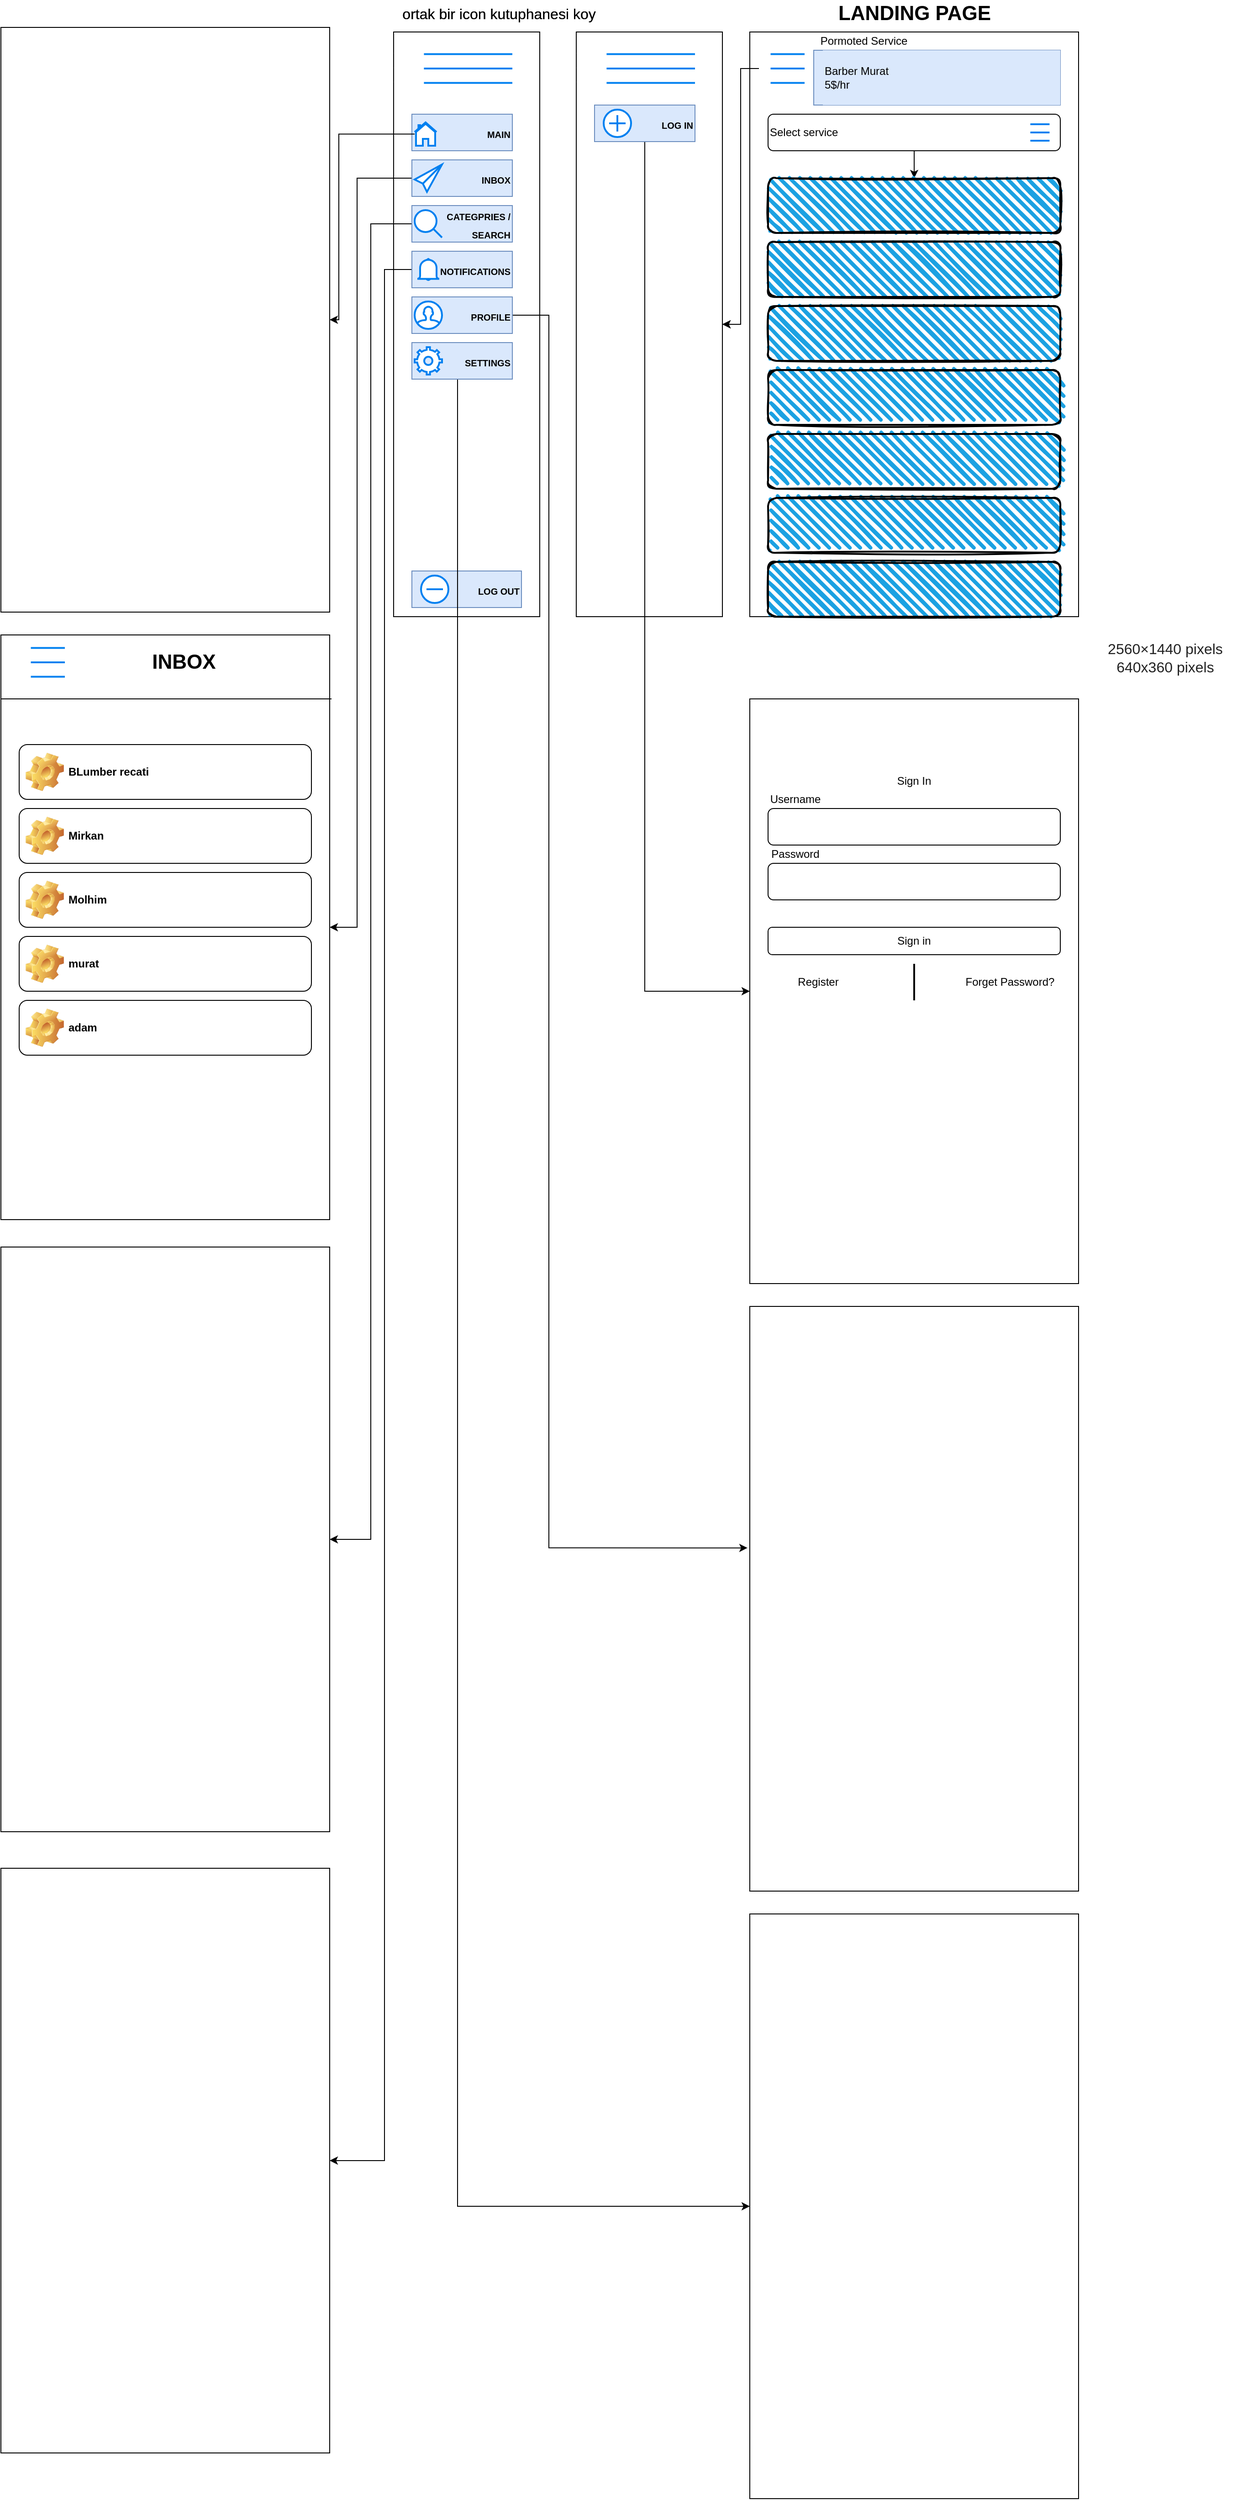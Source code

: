 <mxfile version="13.4.2" type="device"><diagram id="C5RBs43oDa-KdzZeNtuy" name="Page-1"><mxGraphModel dx="2249" dy="1882" grid="1" gridSize="10" guides="1" tooltips="1" connect="1" arrows="1" fold="1" page="1" pageScale="1" pageWidth="827" pageHeight="1169" math="0" shadow="0"><root><mxCell id="WIyWlLk6GJQsqaUBKTNV-0"/><mxCell id="WIyWlLk6GJQsqaUBKTNV-1" parent="WIyWlLk6GJQsqaUBKTNV-0"/><mxCell id="J5PNZ9ykUeSSUv3qTHiw-0" value="&lt;span style=&quot;text-align: left ; background-color: rgb(255 , 255 , 255)&quot;&gt;&lt;font color=&quot;#222222&quot; face=&quot;arial, sans-serif&quot;&gt;&lt;span style=&quot;font-size: 16px&quot;&gt;2560×1440 pixels&lt;/span&gt;&lt;/font&gt;&lt;br&gt;&lt;font color=&quot;#222222&quot; face=&quot;arial, sans-serif&quot;&gt;&lt;span style=&quot;font-size: 16px&quot;&gt;640x360 pixels&lt;/span&gt;&lt;/font&gt;&lt;br&gt;&lt;/span&gt;" style="text;html=1;strokeColor=none;fillColor=none;align=center;verticalAlign=middle;whiteSpace=wrap;rounded=0;" parent="WIyWlLk6GJQsqaUBKTNV-1" vertex="1"><mxGeometry x="390" y="-470" width="190" height="50" as="geometry"/></mxCell><mxCell id="J5PNZ9ykUeSSUv3qTHiw-4" value="" style="rounded=0;whiteSpace=wrap;html=1;" parent="WIyWlLk6GJQsqaUBKTNV-1" vertex="1"><mxGeometry x="30" y="-400" width="360" height="640" as="geometry"/></mxCell><mxCell id="J5PNZ9ykUeSSUv3qTHiw-5" value="Sign In" style="text;html=1;strokeColor=none;fillColor=none;align=center;verticalAlign=middle;whiteSpace=wrap;rounded=0;" parent="WIyWlLk6GJQsqaUBKTNV-1" vertex="1"><mxGeometry x="30" y="-320" width="360" height="20" as="geometry"/></mxCell><mxCell id="J5PNZ9ykUeSSUv3qTHiw-6" value="" style="rounded=1;whiteSpace=wrap;html=1;" parent="WIyWlLk6GJQsqaUBKTNV-1" vertex="1"><mxGeometry x="50" y="-280" width="320" height="40" as="geometry"/></mxCell><mxCell id="J5PNZ9ykUeSSUv3qTHiw-7" value="" style="rounded=1;whiteSpace=wrap;html=1;" parent="WIyWlLk6GJQsqaUBKTNV-1" vertex="1"><mxGeometry x="50" y="-220" width="320" height="40" as="geometry"/></mxCell><mxCell id="J5PNZ9ykUeSSUv3qTHiw-8" value="Username" style="text;html=1;strokeColor=none;fillColor=none;align=center;verticalAlign=middle;whiteSpace=wrap;rounded=0;" parent="WIyWlLk6GJQsqaUBKTNV-1" vertex="1"><mxGeometry x="-100" y="-300" width="360" height="20" as="geometry"/></mxCell><mxCell id="J5PNZ9ykUeSSUv3qTHiw-9" value="Password" style="text;html=1;strokeColor=none;fillColor=none;align=center;verticalAlign=middle;whiteSpace=wrap;rounded=0;" parent="WIyWlLk6GJQsqaUBKTNV-1" vertex="1"><mxGeometry x="-100" y="-240" width="360" height="20" as="geometry"/></mxCell><mxCell id="J5PNZ9ykUeSSUv3qTHiw-10" value="" style="line;strokeWidth=2;direction=south;html=1;" parent="WIyWlLk6GJQsqaUBKTNV-1" vertex="1"><mxGeometry x="205" y="-110" width="10" height="40" as="geometry"/></mxCell><mxCell id="J5PNZ9ykUeSSUv3qTHiw-11" value="Sign in" style="rounded=1;whiteSpace=wrap;html=1;" parent="WIyWlLk6GJQsqaUBKTNV-1" vertex="1"><mxGeometry x="50" y="-150" width="320" height="30" as="geometry"/></mxCell><mxCell id="J5PNZ9ykUeSSUv3qTHiw-12" value="Register" style="text;html=1;strokeColor=none;fillColor=none;align=center;verticalAlign=middle;whiteSpace=wrap;rounded=0;" parent="WIyWlLk6GJQsqaUBKTNV-1" vertex="1"><mxGeometry x="60" y="-105" width="90" height="30" as="geometry"/></mxCell><mxCell id="J5PNZ9ykUeSSUv3qTHiw-13" value="Forget Password?" style="text;html=1;strokeColor=none;fillColor=none;align=center;verticalAlign=middle;whiteSpace=wrap;rounded=0;" parent="WIyWlLk6GJQsqaUBKTNV-1" vertex="1"><mxGeometry x="260" y="-100" width="110" height="20" as="geometry"/></mxCell><mxCell id="J5PNZ9ykUeSSUv3qTHiw-15" value="" style="rounded=0;whiteSpace=wrap;html=1;" parent="WIyWlLk6GJQsqaUBKTNV-1" vertex="1"><mxGeometry x="30" y="-1130" width="360" height="640" as="geometry"/></mxCell><mxCell id="J5PNZ9ykUeSSUv3qTHiw-17" value="" style="rounded=0;whiteSpace=wrap;html=1;strokeColor=#6c8ebf;fillColor=#dae8fc;" parent="WIyWlLk6GJQsqaUBKTNV-1" vertex="1"><mxGeometry x="100" y="-1110" width="270" height="60" as="geometry"/></mxCell><mxCell id="J5PNZ9ykUeSSUv3qTHiw-18" value="Pormoted Service" style="text;html=1;strokeColor=none;fillColor=none;align=center;verticalAlign=middle;whiteSpace=wrap;rounded=0;" parent="WIyWlLk6GJQsqaUBKTNV-1" vertex="1"><mxGeometry x="100" y="-1130" width="110" height="20" as="geometry"/></mxCell><mxCell id="J5PNZ9ykUeSSUv3qTHiw-19" value="Barber Murat&lt;br&gt;5$/hr" style="text;html=1;fillColor=#dae8fc;align=left;verticalAlign=middle;whiteSpace=wrap;rounded=0;" parent="WIyWlLk6GJQsqaUBKTNV-1" vertex="1"><mxGeometry x="110" y="-1110" width="260" height="60" as="geometry"/></mxCell><mxCell id="J5PNZ9ykUeSSUv3qTHiw-28" style="edgeStyle=orthogonalEdgeStyle;rounded=0;orthogonalLoop=1;jettySize=auto;html=1;" parent="WIyWlLk6GJQsqaUBKTNV-1" source="J5PNZ9ykUeSSUv3qTHiw-20" target="J5PNZ9ykUeSSUv3qTHiw-25" edge="1"><mxGeometry relative="1" as="geometry"/></mxCell><mxCell id="J5PNZ9ykUeSSUv3qTHiw-20" value="Select service" style="rounded=1;whiteSpace=wrap;html=1;align=left;" parent="WIyWlLk6GJQsqaUBKTNV-1" vertex="1"><mxGeometry x="50" y="-1040" width="320" height="40" as="geometry"/></mxCell><mxCell id="J5PNZ9ykUeSSUv3qTHiw-23" value="" style="html=1;verticalLabelPosition=bottom;align=center;labelBackgroundColor=#ffffff;verticalAlign=top;strokeWidth=2;strokeColor=#0080F0;shadow=0;dashed=0;shape=mxgraph.ios7.icons.most_viewed;pointerEvents=1" parent="WIyWlLk6GJQsqaUBKTNV-1" vertex="1"><mxGeometry x="330" y="-1031.4" width="28.2" height="22.8" as="geometry"/></mxCell><mxCell id="J5PNZ9ykUeSSUv3qTHiw-25" value="" style="rounded=1;whiteSpace=wrap;html=1;strokeWidth=2;fillWeight=4;hachureGap=8;hachureAngle=45;fillColor=#1ba1e2;sketch=1;" parent="WIyWlLk6GJQsqaUBKTNV-1" vertex="1"><mxGeometry x="50" y="-970" width="320" height="60" as="geometry"/></mxCell><mxCell id="J5PNZ9ykUeSSUv3qTHiw-29" value="" style="rounded=1;whiteSpace=wrap;html=1;strokeWidth=2;fillWeight=4;hachureGap=8;hachureAngle=45;fillColor=#1ba1e2;sketch=1;" parent="WIyWlLk6GJQsqaUBKTNV-1" vertex="1"><mxGeometry x="50" y="-900" width="320" height="60" as="geometry"/></mxCell><mxCell id="J5PNZ9ykUeSSUv3qTHiw-30" value="" style="rounded=1;whiteSpace=wrap;html=1;strokeWidth=2;fillWeight=4;hachureGap=8;hachureAngle=45;fillColor=#1ba1e2;sketch=1;" parent="WIyWlLk6GJQsqaUBKTNV-1" vertex="1"><mxGeometry x="50" y="-830" width="320" height="60" as="geometry"/></mxCell><mxCell id="J5PNZ9ykUeSSUv3qTHiw-31" value="" style="rounded=1;whiteSpace=wrap;html=1;strokeWidth=2;fillWeight=4;hachureGap=8;hachureAngle=45;fillColor=#1ba1e2;sketch=1;" parent="WIyWlLk6GJQsqaUBKTNV-1" vertex="1"><mxGeometry x="50" y="-760" width="320" height="60" as="geometry"/></mxCell><mxCell id="J5PNZ9ykUeSSUv3qTHiw-32" value="" style="rounded=1;whiteSpace=wrap;html=1;strokeWidth=2;fillWeight=4;hachureGap=8;hachureAngle=45;fillColor=#1ba1e2;sketch=1;" parent="WIyWlLk6GJQsqaUBKTNV-1" vertex="1"><mxGeometry x="50" y="-690" width="320" height="60" as="geometry"/></mxCell><mxCell id="J5PNZ9ykUeSSUv3qTHiw-33" value="" style="rounded=1;whiteSpace=wrap;html=1;strokeWidth=2;fillWeight=4;hachureGap=8;hachureAngle=45;fillColor=#1ba1e2;sketch=1;" parent="WIyWlLk6GJQsqaUBKTNV-1" vertex="1"><mxGeometry x="50" y="-620" width="320" height="60" as="geometry"/></mxCell><mxCell id="J5PNZ9ykUeSSUv3qTHiw-34" value="" style="rounded=1;whiteSpace=wrap;html=1;strokeWidth=2;fillWeight=4;hachureGap=8;hachureAngle=45;fillColor=#1ba1e2;sketch=1;" parent="WIyWlLk6GJQsqaUBKTNV-1" vertex="1"><mxGeometry x="50" y="-550" width="320" height="60" as="geometry"/></mxCell><mxCell id="J5PNZ9ykUeSSUv3qTHiw-54" style="edgeStyle=orthogonalEdgeStyle;rounded=0;orthogonalLoop=1;jettySize=auto;html=1;fontSize=16;" parent="WIyWlLk6GJQsqaUBKTNV-1" source="J5PNZ9ykUeSSUv3qTHiw-37" target="J5PNZ9ykUeSSUv3qTHiw-40" edge="1"><mxGeometry relative="1" as="geometry"/></mxCell><mxCell id="J5PNZ9ykUeSSUv3qTHiw-37" value="" style="html=1;verticalLabelPosition=bottom;align=center;labelBackgroundColor=#ffffff;verticalAlign=top;strokeWidth=2;strokeColor=#0080F0;shadow=0;dashed=0;shape=mxgraph.ios7.icons.most_viewed;pointerEvents=1" parent="WIyWlLk6GJQsqaUBKTNV-1" vertex="1"><mxGeometry x="40" y="-1110" width="50" height="40" as="geometry"/></mxCell><mxCell id="J5PNZ9ykUeSSUv3qTHiw-40" value="" style="rounded=0;whiteSpace=wrap;html=1;" parent="WIyWlLk6GJQsqaUBKTNV-1" vertex="1"><mxGeometry x="-160" y="-1130" width="160" height="640" as="geometry"/></mxCell><mxCell id="J5PNZ9ykUeSSUv3qTHiw-41" value="" style="html=1;verticalLabelPosition=bottom;align=center;labelBackgroundColor=#ffffff;verticalAlign=top;strokeWidth=2;strokeColor=#0080F0;shadow=0;dashed=0;shape=mxgraph.ios7.icons.most_viewed;pointerEvents=1" parent="WIyWlLk6GJQsqaUBKTNV-1" vertex="1"><mxGeometry x="-160" y="-1110" width="130" height="40" as="geometry"/></mxCell><mxCell id="J5PNZ9ykUeSSUv3qTHiw-43" value="" style="rounded=0;whiteSpace=wrap;html=1;" parent="WIyWlLk6GJQsqaUBKTNV-1" vertex="1"><mxGeometry x="-360" y="-1130" width="160" height="640" as="geometry"/></mxCell><mxCell id="J5PNZ9ykUeSSUv3qTHiw-44" value="" style="rounded=0;whiteSpace=wrap;html=1;fontSize=16;" parent="WIyWlLk6GJQsqaUBKTNV-1" vertex="1"><mxGeometry x="-130" y="-1050" width="100" height="40" as="geometry"/></mxCell><mxCell id="J5PNZ9ykUeSSUv3qTHiw-45" value="&lt;font style=&quot;font-size: 10px&quot;&gt;LOG IN&lt;/font&gt;" style="text;html=1;strokeColor=#6c8ebf;fillColor=#dae8fc;align=right;verticalAlign=middle;whiteSpace=wrap;rounded=0;fontStyle=1;fontSize=16;" parent="WIyWlLk6GJQsqaUBKTNV-1" vertex="1"><mxGeometry x="-140" y="-1050" width="110" height="40" as="geometry"/></mxCell><mxCell id="J5PNZ9ykUeSSUv3qTHiw-47" value="" style="html=1;verticalLabelPosition=bottom;align=center;labelBackgroundColor=#ffffff;verticalAlign=top;strokeWidth=2;strokeColor=#0080F0;shadow=0;dashed=0;shape=mxgraph.ios7.icons.most_viewed;pointerEvents=1" parent="WIyWlLk6GJQsqaUBKTNV-1" vertex="1"><mxGeometry x="-360" y="-1110" width="130" height="40" as="geometry"/></mxCell><mxCell id="J5PNZ9ykUeSSUv3qTHiw-48" value="&lt;font style=&quot;font-size: 10px&quot;&gt;MAIN&lt;/font&gt;" style="text;html=1;strokeColor=#6c8ebf;fillColor=#dae8fc;align=right;verticalAlign=middle;whiteSpace=wrap;rounded=0;fontStyle=1;fontSize=16;" parent="WIyWlLk6GJQsqaUBKTNV-1" vertex="1"><mxGeometry x="-340" y="-1040" width="110" height="40" as="geometry"/></mxCell><mxCell id="J5PNZ9ykUeSSUv3qTHiw-49" value="&lt;font style=&quot;font-size: 10px&quot;&gt;LOG OUT&lt;/font&gt;" style="text;html=1;strokeColor=#6c8ebf;fillColor=#dae8fc;align=right;verticalAlign=middle;whiteSpace=wrap;rounded=0;fontStyle=1;fontSize=16;" parent="WIyWlLk6GJQsqaUBKTNV-1" vertex="1"><mxGeometry x="-340" y="-540" width="120" height="40" as="geometry"/></mxCell><mxCell id="J5PNZ9ykUeSSUv3qTHiw-50" value="&lt;font style=&quot;font-size: 10px&quot;&gt;INBOX&lt;/font&gt;" style="text;html=1;strokeColor=#6c8ebf;fillColor=#dae8fc;align=right;verticalAlign=middle;whiteSpace=wrap;rounded=0;fontStyle=1;fontSize=16;" parent="WIyWlLk6GJQsqaUBKTNV-1" vertex="1"><mxGeometry x="-340" y="-990" width="110" height="40" as="geometry"/></mxCell><mxCell id="J5PNZ9ykUeSSUv3qTHiw-51" value="&lt;font style=&quot;font-size: 10px&quot;&gt;CATEGPRIES / SEARCH&lt;/font&gt;" style="text;html=1;strokeColor=#6c8ebf;fillColor=#dae8fc;align=right;verticalAlign=middle;whiteSpace=wrap;rounded=0;fontStyle=1;fontSize=16;" parent="WIyWlLk6GJQsqaUBKTNV-1" vertex="1"><mxGeometry x="-340" y="-940" width="110" height="40" as="geometry"/></mxCell><mxCell id="J5PNZ9ykUeSSUv3qTHiw-52" value="&lt;font style=&quot;font-size: 10px&quot;&gt;NOTIFICATIONS&lt;/font&gt;" style="text;html=1;strokeColor=#6c8ebf;fillColor=#dae8fc;align=right;verticalAlign=middle;whiteSpace=wrap;rounded=0;fontStyle=1;fontSize=16;" parent="WIyWlLk6GJQsqaUBKTNV-1" vertex="1"><mxGeometry x="-340" y="-890" width="110" height="40" as="geometry"/></mxCell><mxCell id="J5PNZ9ykUeSSUv3qTHiw-53" value="&lt;font style=&quot;font-size: 10px&quot;&gt;PROFILE&lt;/font&gt;" style="text;html=1;strokeColor=#6c8ebf;fillColor=#dae8fc;align=right;verticalAlign=middle;whiteSpace=wrap;rounded=0;fontStyle=1;fontSize=16;" parent="WIyWlLk6GJQsqaUBKTNV-1" vertex="1"><mxGeometry x="-340" y="-840" width="110" height="40" as="geometry"/></mxCell><mxCell id="2" value="ortak bir icon kutuphanesi koy" style="text;html=1;align=center;verticalAlign=middle;resizable=0;points=[];autosize=1;fontSize=16;" parent="WIyWlLk6GJQsqaUBKTNV-1" vertex="1"><mxGeometry x="-360" y="-1160" width="230" height="20" as="geometry"/></mxCell><mxCell id="J5PNZ9ykUeSSUv3qTHiw-56" value="" style="html=1;verticalLabelPosition=bottom;align=center;labelBackgroundColor=#ffffff;verticalAlign=top;strokeWidth=2;strokeColor=#0080F0;shadow=0;dashed=0;shape=mxgraph.ios7.icons.add;fillColor=#ffffff;gradientColor=none;fontSize=16;" parent="WIyWlLk6GJQsqaUBKTNV-1" vertex="1"><mxGeometry x="-130" y="-1045" width="30" height="30" as="geometry"/></mxCell><mxCell id="J5PNZ9ykUeSSUv3qTHiw-60" value="" style="html=1;verticalLabelPosition=bottom;align=center;labelBackgroundColor=#ffffff;verticalAlign=top;strokeWidth=2;strokeColor=#0080F0;shadow=0;dashed=0;shape=mxgraph.ios7.icons.bell;fillColor=#ffffff;gradientColor=none;fontSize=16;" parent="WIyWlLk6GJQsqaUBKTNV-1" vertex="1"><mxGeometry x="-334" y="-881.55" width="24" height="23.1" as="geometry"/></mxCell><mxCell id="J5PNZ9ykUeSSUv3qTHiw-61" value="" style="html=1;verticalLabelPosition=bottom;align=center;labelBackgroundColor=#ffffff;verticalAlign=top;strokeWidth=2;strokeColor=#0080F0;shadow=0;dashed=0;shape=mxgraph.ios7.icons.pointer;fillColor=#ffffff;gradientColor=none;fontSize=16;" parent="WIyWlLk6GJQsqaUBKTNV-1" vertex="1"><mxGeometry x="-337" y="-985" width="30" height="30" as="geometry"/></mxCell><mxCell id="J5PNZ9ykUeSSUv3qTHiw-62" value="" style="html=1;verticalLabelPosition=bottom;align=center;labelBackgroundColor=#ffffff;verticalAlign=top;strokeWidth=2;strokeColor=#0080F0;shadow=0;dashed=0;shape=mxgraph.ios7.icons.user;fillColor=#ffffff;gradientColor=none;fontSize=16;" parent="WIyWlLk6GJQsqaUBKTNV-1" vertex="1"><mxGeometry x="-337" y="-835" width="30" height="30" as="geometry"/></mxCell><mxCell id="J5PNZ9ykUeSSUv3qTHiw-63" value="" style="html=1;verticalLabelPosition=bottom;align=center;labelBackgroundColor=#ffffff;verticalAlign=top;strokeWidth=2;strokeColor=#0080F0;shadow=0;dashed=0;shape=mxgraph.ios7.icons.home;fillColor=#ffffff;gradientColor=none;fontSize=16;" parent="WIyWlLk6GJQsqaUBKTNV-1" vertex="1"><mxGeometry x="-337" y="-1031" width="24" height="25.5" as="geometry"/></mxCell><mxCell id="J5PNZ9ykUeSSUv3qTHiw-64" value="" style="html=1;verticalLabelPosition=bottom;align=center;labelBackgroundColor=#ffffff;verticalAlign=top;strokeWidth=2;strokeColor=#0080F0;shadow=0;dashed=0;shape=mxgraph.ios7.icons.looking_glass;fillColor=#ffffff;gradientColor=none;fontSize=16;" parent="WIyWlLk6GJQsqaUBKTNV-1" vertex="1"><mxGeometry x="-337" y="-935" width="30" height="30" as="geometry"/></mxCell><mxCell id="J5PNZ9ykUeSSUv3qTHiw-67" value="" style="html=1;verticalLabelPosition=bottom;align=center;labelBackgroundColor=#ffffff;verticalAlign=top;strokeWidth=2;strokeColor=#0080F0;shadow=0;dashed=0;shape=mxgraph.ios7.icons.delete;fillColor=#ffffff;gradientColor=none;fontSize=16;" parent="WIyWlLk6GJQsqaUBKTNV-1" vertex="1"><mxGeometry x="-330" y="-535" width="30" height="30" as="geometry"/></mxCell><mxCell id="J5PNZ9ykUeSSUv3qTHiw-68" value="&lt;font style=&quot;font-size: 10px&quot;&gt;SETTINGS&lt;/font&gt;" style="text;html=1;strokeColor=#6c8ebf;fillColor=#dae8fc;align=right;verticalAlign=middle;whiteSpace=wrap;rounded=0;fontStyle=1;fontSize=16;" parent="WIyWlLk6GJQsqaUBKTNV-1" vertex="1"><mxGeometry x="-340" y="-790" width="110" height="40" as="geometry"/></mxCell><mxCell id="J5PNZ9ykUeSSUv3qTHiw-69" value="" style="html=1;verticalLabelPosition=bottom;align=center;labelBackgroundColor=#ffffff;verticalAlign=top;strokeWidth=2;strokeColor=#0080F0;shadow=0;dashed=0;shape=mxgraph.ios7.icons.settings;fillColor=#ffffff;gradientColor=none;fontSize=16;" parent="WIyWlLk6GJQsqaUBKTNV-1" vertex="1"><mxGeometry x="-337" y="-785" width="30" height="30" as="geometry"/></mxCell><mxCell id="tiYYvyrc4bdW_QGGjM5D-2" value="&lt;span style=&quot;text-align: left ; background-color: rgb(255 , 255 , 255)&quot;&gt;&lt;font color=&quot;#222222&quot; face=&quot;arial, sans-serif&quot;&gt;&lt;span style=&quot;font-size: 16px&quot;&gt;2560×1440 pixels&lt;/span&gt;&lt;/font&gt;&lt;br&gt;&lt;font color=&quot;#222222&quot; face=&quot;arial, sans-serif&quot;&gt;&lt;span style=&quot;font-size: 16px&quot;&gt;640x360 pixels&lt;/span&gt;&lt;/font&gt;&lt;br&gt;&lt;/span&gt;" style="text;html=1;strokeColor=none;fillColor=none;align=center;verticalAlign=middle;whiteSpace=wrap;rounded=0;" parent="WIyWlLk6GJQsqaUBKTNV-1" vertex="1"><mxGeometry x="390" y="-470" width="190" height="50" as="geometry"/></mxCell><mxCell id="tiYYvyrc4bdW_QGGjM5D-3" value="" style="rounded=0;whiteSpace=wrap;html=1;" parent="WIyWlLk6GJQsqaUBKTNV-1" vertex="1"><mxGeometry x="30" y="-400" width="360" height="640" as="geometry"/></mxCell><mxCell id="tiYYvyrc4bdW_QGGjM5D-4" value="Sign In" style="text;html=1;strokeColor=none;fillColor=none;align=center;verticalAlign=middle;whiteSpace=wrap;rounded=0;" parent="WIyWlLk6GJQsqaUBKTNV-1" vertex="1"><mxGeometry x="30" y="-320" width="360" height="20" as="geometry"/></mxCell><mxCell id="tiYYvyrc4bdW_QGGjM5D-5" value="" style="rounded=1;whiteSpace=wrap;html=1;" parent="WIyWlLk6GJQsqaUBKTNV-1" vertex="1"><mxGeometry x="50" y="-280" width="320" height="40" as="geometry"/></mxCell><mxCell id="tiYYvyrc4bdW_QGGjM5D-6" value="" style="rounded=1;whiteSpace=wrap;html=1;" parent="WIyWlLk6GJQsqaUBKTNV-1" vertex="1"><mxGeometry x="50" y="-220" width="320" height="40" as="geometry"/></mxCell><mxCell id="tiYYvyrc4bdW_QGGjM5D-7" value="Username" style="text;html=1;strokeColor=none;fillColor=none;align=center;verticalAlign=middle;whiteSpace=wrap;rounded=0;" parent="WIyWlLk6GJQsqaUBKTNV-1" vertex="1"><mxGeometry x="-100" y="-300" width="360" height="20" as="geometry"/></mxCell><mxCell id="tiYYvyrc4bdW_QGGjM5D-8" value="Password" style="text;html=1;strokeColor=none;fillColor=none;align=center;verticalAlign=middle;whiteSpace=wrap;rounded=0;" parent="WIyWlLk6GJQsqaUBKTNV-1" vertex="1"><mxGeometry x="-100" y="-240" width="360" height="20" as="geometry"/></mxCell><mxCell id="tiYYvyrc4bdW_QGGjM5D-9" value="" style="line;strokeWidth=2;direction=south;html=1;" parent="WIyWlLk6GJQsqaUBKTNV-1" vertex="1"><mxGeometry x="205" y="-110" width="10" height="40" as="geometry"/></mxCell><mxCell id="tiYYvyrc4bdW_QGGjM5D-10" value="Sign in" style="rounded=1;whiteSpace=wrap;html=1;" parent="WIyWlLk6GJQsqaUBKTNV-1" vertex="1"><mxGeometry x="50" y="-150" width="320" height="30" as="geometry"/></mxCell><mxCell id="tiYYvyrc4bdW_QGGjM5D-11" value="Register" style="text;html=1;strokeColor=none;fillColor=none;align=center;verticalAlign=middle;whiteSpace=wrap;rounded=0;" parent="WIyWlLk6GJQsqaUBKTNV-1" vertex="1"><mxGeometry x="60" y="-105" width="90" height="30" as="geometry"/></mxCell><mxCell id="tiYYvyrc4bdW_QGGjM5D-12" value="Forget Password?" style="text;html=1;strokeColor=none;fillColor=none;align=center;verticalAlign=middle;whiteSpace=wrap;rounded=0;" parent="WIyWlLk6GJQsqaUBKTNV-1" vertex="1"><mxGeometry x="260" y="-100" width="110" height="20" as="geometry"/></mxCell><mxCell id="tiYYvyrc4bdW_QGGjM5D-13" value="" style="rounded=0;whiteSpace=wrap;html=1;" parent="WIyWlLk6GJQsqaUBKTNV-1" vertex="1"><mxGeometry x="30" y="-1130" width="360" height="640" as="geometry"/></mxCell><mxCell id="tiYYvyrc4bdW_QGGjM5D-14" value="" style="rounded=0;whiteSpace=wrap;html=1;strokeColor=#6c8ebf;fillColor=#dae8fc;" parent="WIyWlLk6GJQsqaUBKTNV-1" vertex="1"><mxGeometry x="100" y="-1110" width="270" height="60" as="geometry"/></mxCell><mxCell id="tiYYvyrc4bdW_QGGjM5D-15" value="Pormoted Service" style="text;html=1;strokeColor=none;fillColor=none;align=center;verticalAlign=middle;whiteSpace=wrap;rounded=0;" parent="WIyWlLk6GJQsqaUBKTNV-1" vertex="1"><mxGeometry x="100" y="-1130" width="110" height="20" as="geometry"/></mxCell><mxCell id="tiYYvyrc4bdW_QGGjM5D-16" value="Barber Murat&lt;br&gt;5$/hr" style="text;html=1;fillColor=#dae8fc;align=left;verticalAlign=middle;whiteSpace=wrap;rounded=0;" parent="WIyWlLk6GJQsqaUBKTNV-1" vertex="1"><mxGeometry x="110" y="-1110" width="260" height="60" as="geometry"/></mxCell><mxCell id="tiYYvyrc4bdW_QGGjM5D-17" style="edgeStyle=orthogonalEdgeStyle;rounded=0;orthogonalLoop=1;jettySize=auto;html=1;" parent="WIyWlLk6GJQsqaUBKTNV-1" source="tiYYvyrc4bdW_QGGjM5D-18" target="tiYYvyrc4bdW_QGGjM5D-20" edge="1"><mxGeometry relative="1" as="geometry"/></mxCell><mxCell id="tiYYvyrc4bdW_QGGjM5D-18" value="Select service" style="rounded=1;whiteSpace=wrap;html=1;align=left;" parent="WIyWlLk6GJQsqaUBKTNV-1" vertex="1"><mxGeometry x="50" y="-1040" width="320" height="40" as="geometry"/></mxCell><mxCell id="tiYYvyrc4bdW_QGGjM5D-19" value="" style="html=1;verticalLabelPosition=bottom;align=center;labelBackgroundColor=#ffffff;verticalAlign=top;strokeWidth=2;strokeColor=#0080F0;shadow=0;dashed=0;shape=mxgraph.ios7.icons.most_viewed;pointerEvents=1" parent="WIyWlLk6GJQsqaUBKTNV-1" vertex="1"><mxGeometry x="330" y="-1031.4" width="28.2" height="22.8" as="geometry"/></mxCell><mxCell id="tiYYvyrc4bdW_QGGjM5D-20" value="" style="rounded=1;whiteSpace=wrap;html=1;strokeWidth=2;fillWeight=4;hachureGap=8;hachureAngle=45;fillColor=#1ba1e2;sketch=1;" parent="WIyWlLk6GJQsqaUBKTNV-1" vertex="1"><mxGeometry x="50" y="-970" width="320" height="60" as="geometry"/></mxCell><mxCell id="tiYYvyrc4bdW_QGGjM5D-21" value="" style="rounded=1;whiteSpace=wrap;html=1;strokeWidth=2;fillWeight=4;hachureGap=8;hachureAngle=45;fillColor=#1ba1e2;sketch=1;" parent="WIyWlLk6GJQsqaUBKTNV-1" vertex="1"><mxGeometry x="50" y="-900" width="320" height="60" as="geometry"/></mxCell><mxCell id="tiYYvyrc4bdW_QGGjM5D-22" value="" style="rounded=1;whiteSpace=wrap;html=1;strokeWidth=2;fillWeight=4;hachureGap=8;hachureAngle=45;fillColor=#1ba1e2;sketch=1;" parent="WIyWlLk6GJQsqaUBKTNV-1" vertex="1"><mxGeometry x="50" y="-830" width="320" height="60" as="geometry"/></mxCell><mxCell id="tiYYvyrc4bdW_QGGjM5D-23" value="" style="rounded=1;whiteSpace=wrap;html=1;strokeWidth=2;fillWeight=4;hachureGap=8;hachureAngle=45;fillColor=#1ba1e2;sketch=1;" parent="WIyWlLk6GJQsqaUBKTNV-1" vertex="1"><mxGeometry x="50" y="-760" width="320" height="60" as="geometry"/></mxCell><mxCell id="tiYYvyrc4bdW_QGGjM5D-24" value="" style="rounded=1;whiteSpace=wrap;html=1;strokeWidth=2;fillWeight=4;hachureGap=8;hachureAngle=45;fillColor=#1ba1e2;sketch=1;" parent="WIyWlLk6GJQsqaUBKTNV-1" vertex="1"><mxGeometry x="50" y="-690" width="320" height="60" as="geometry"/></mxCell><mxCell id="tiYYvyrc4bdW_QGGjM5D-25" value="" style="rounded=1;whiteSpace=wrap;html=1;strokeWidth=2;fillWeight=4;hachureGap=8;hachureAngle=45;fillColor=#1ba1e2;sketch=1;" parent="WIyWlLk6GJQsqaUBKTNV-1" vertex="1"><mxGeometry x="50" y="-620" width="320" height="60" as="geometry"/></mxCell><mxCell id="tiYYvyrc4bdW_QGGjM5D-26" value="" style="rounded=1;whiteSpace=wrap;html=1;strokeWidth=2;fillWeight=4;hachureGap=8;hachureAngle=45;fillColor=#1ba1e2;sketch=1;" parent="WIyWlLk6GJQsqaUBKTNV-1" vertex="1"><mxGeometry x="50" y="-550" width="320" height="60" as="geometry"/></mxCell><mxCell id="tiYYvyrc4bdW_QGGjM5D-27" style="edgeStyle=orthogonalEdgeStyle;rounded=0;orthogonalLoop=1;jettySize=auto;html=1;fontSize=16;" parent="WIyWlLk6GJQsqaUBKTNV-1" source="tiYYvyrc4bdW_QGGjM5D-28" target="tiYYvyrc4bdW_QGGjM5D-29" edge="1"><mxGeometry relative="1" as="geometry"/></mxCell><mxCell id="tiYYvyrc4bdW_QGGjM5D-28" value="" style="html=1;verticalLabelPosition=bottom;align=center;labelBackgroundColor=#ffffff;verticalAlign=top;strokeWidth=2;strokeColor=#0080F0;shadow=0;dashed=0;shape=mxgraph.ios7.icons.most_viewed;pointerEvents=1" parent="WIyWlLk6GJQsqaUBKTNV-1" vertex="1"><mxGeometry x="40" y="-1110" width="50" height="40" as="geometry"/></mxCell><mxCell id="tiYYvyrc4bdW_QGGjM5D-29" value="" style="rounded=0;whiteSpace=wrap;html=1;" parent="WIyWlLk6GJQsqaUBKTNV-1" vertex="1"><mxGeometry x="-160" y="-1130" width="160" height="640" as="geometry"/></mxCell><mxCell id="tiYYvyrc4bdW_QGGjM5D-30" value="" style="html=1;verticalLabelPosition=bottom;align=center;labelBackgroundColor=#ffffff;verticalAlign=top;strokeWidth=2;strokeColor=#0080F0;shadow=0;dashed=0;shape=mxgraph.ios7.icons.most_viewed;pointerEvents=1" parent="WIyWlLk6GJQsqaUBKTNV-1" vertex="1"><mxGeometry x="-160" y="-1110" width="130" height="40" as="geometry"/></mxCell><mxCell id="tiYYvyrc4bdW_QGGjM5D-31" value="" style="rounded=0;whiteSpace=wrap;html=1;" parent="WIyWlLk6GJQsqaUBKTNV-1" vertex="1"><mxGeometry x="-360" y="-1130" width="160" height="640" as="geometry"/></mxCell><mxCell id="tiYYvyrc4bdW_QGGjM5D-32" value="" style="rounded=0;whiteSpace=wrap;html=1;fontSize=16;" parent="WIyWlLk6GJQsqaUBKTNV-1" vertex="1"><mxGeometry x="-130" y="-1050" width="100" height="40" as="geometry"/></mxCell><mxCell id="tiYYvyrc4bdW_QGGjM5D-65" style="edgeStyle=orthogonalEdgeStyle;rounded=0;orthogonalLoop=1;jettySize=auto;html=1;fontSize=22;entryX=0;entryY=0.5;entryDx=0;entryDy=0;" parent="WIyWlLk6GJQsqaUBKTNV-1" source="tiYYvyrc4bdW_QGGjM5D-34" target="tiYYvyrc4bdW_QGGjM5D-3" edge="1"><mxGeometry relative="1" as="geometry"><mxPoint x="-85" y="-50" as="targetPoint"/><Array as="points"><mxPoint x="-85" y="-80"/></Array></mxGeometry></mxCell><mxCell id="tiYYvyrc4bdW_QGGjM5D-34" value="&lt;font style=&quot;font-size: 10px&quot;&gt;LOG IN&lt;/font&gt;" style="text;html=1;strokeColor=#6c8ebf;fillColor=#dae8fc;align=right;verticalAlign=middle;whiteSpace=wrap;rounded=0;fontStyle=1;fontSize=16;" parent="WIyWlLk6GJQsqaUBKTNV-1" vertex="1"><mxGeometry x="-140" y="-1050" width="110" height="40" as="geometry"/></mxCell><mxCell id="tiYYvyrc4bdW_QGGjM5D-35" value="" style="html=1;verticalLabelPosition=bottom;align=center;labelBackgroundColor=#ffffff;verticalAlign=top;strokeWidth=2;strokeColor=#0080F0;shadow=0;dashed=0;shape=mxgraph.ios7.icons.most_viewed;pointerEvents=1" parent="WIyWlLk6GJQsqaUBKTNV-1" vertex="1"><mxGeometry x="-360" y="-1110" width="130" height="40" as="geometry"/></mxCell><mxCell id="tiYYvyrc4bdW_QGGjM5D-36" value="&lt;font style=&quot;font-size: 10px&quot;&gt;MAIN&lt;/font&gt;" style="text;html=1;strokeColor=#6c8ebf;fillColor=#dae8fc;align=right;verticalAlign=middle;whiteSpace=wrap;rounded=0;fontStyle=1;fontSize=16;" parent="WIyWlLk6GJQsqaUBKTNV-1" vertex="1"><mxGeometry x="-340" y="-1040" width="110" height="40" as="geometry"/></mxCell><mxCell id="tiYYvyrc4bdW_QGGjM5D-37" value="&lt;font style=&quot;font-size: 10px&quot;&gt;LOG OUT&lt;/font&gt;" style="text;html=1;strokeColor=#6c8ebf;fillColor=#dae8fc;align=right;verticalAlign=middle;whiteSpace=wrap;rounded=0;fontStyle=1;fontSize=16;" parent="WIyWlLk6GJQsqaUBKTNV-1" vertex="1"><mxGeometry x="-340" y="-540" width="120" height="40" as="geometry"/></mxCell><mxCell id="tiYYvyrc4bdW_QGGjM5D-59" style="edgeStyle=orthogonalEdgeStyle;rounded=0;orthogonalLoop=1;jettySize=auto;html=1;fontSize=22;entryX=1;entryY=0.5;entryDx=0;entryDy=0;" parent="WIyWlLk6GJQsqaUBKTNV-1" source="tiYYvyrc4bdW_QGGjM5D-38" target="tiYYvyrc4bdW_QGGjM5D-55" edge="1"><mxGeometry relative="1" as="geometry"><mxPoint x="-400" y="-180" as="targetPoint"/><Array as="points"><mxPoint x="-400" y="-970"/><mxPoint x="-400" y="-150"/></Array></mxGeometry></mxCell><mxCell id="tiYYvyrc4bdW_QGGjM5D-38" value="&lt;font style=&quot;font-size: 10px&quot;&gt;INBOX&lt;/font&gt;" style="text;html=1;strokeColor=#6c8ebf;fillColor=#dae8fc;align=right;verticalAlign=middle;whiteSpace=wrap;rounded=0;fontStyle=1;fontSize=16;" parent="WIyWlLk6GJQsqaUBKTNV-1" vertex="1"><mxGeometry x="-340" y="-990" width="110" height="40" as="geometry"/></mxCell><mxCell id="tiYYvyrc4bdW_QGGjM5D-60" style="edgeStyle=orthogonalEdgeStyle;rounded=0;orthogonalLoop=1;jettySize=auto;html=1;fontSize=22;entryX=1;entryY=0.5;entryDx=0;entryDy=0;" parent="WIyWlLk6GJQsqaUBKTNV-1" source="tiYYvyrc4bdW_QGGjM5D-39" target="tiYYvyrc4bdW_QGGjM5D-56" edge="1"><mxGeometry relative="1" as="geometry"><mxPoint x="-390" y="570" as="targetPoint"/></mxGeometry></mxCell><mxCell id="tiYYvyrc4bdW_QGGjM5D-39" value="&lt;font style=&quot;font-size: 10px&quot;&gt;CATEGPRIES / SEARCH&lt;/font&gt;" style="text;html=1;strokeColor=#6c8ebf;fillColor=#dae8fc;align=right;verticalAlign=middle;whiteSpace=wrap;rounded=0;fontStyle=1;fontSize=16;" parent="WIyWlLk6GJQsqaUBKTNV-1" vertex="1"><mxGeometry x="-340" y="-940" width="110" height="40" as="geometry"/></mxCell><mxCell id="tiYYvyrc4bdW_QGGjM5D-61" style="edgeStyle=orthogonalEdgeStyle;rounded=0;orthogonalLoop=1;jettySize=auto;html=1;fontSize=22;entryX=1;entryY=0.5;entryDx=0;entryDy=0;" parent="WIyWlLk6GJQsqaUBKTNV-1" source="tiYYvyrc4bdW_QGGjM5D-40" target="tiYYvyrc4bdW_QGGjM5D-57" edge="1"><mxGeometry relative="1" as="geometry"><mxPoint x="-370" y="1240" as="targetPoint"/><Array as="points"><mxPoint x="-370" y="-870"/><mxPoint x="-370" y="1200"/></Array></mxGeometry></mxCell><mxCell id="tiYYvyrc4bdW_QGGjM5D-40" value="&lt;font style=&quot;font-size: 10px&quot;&gt;NOTIFICATIONS&lt;/font&gt;" style="text;html=1;strokeColor=#6c8ebf;fillColor=#dae8fc;align=right;verticalAlign=middle;whiteSpace=wrap;rounded=0;fontStyle=1;fontSize=16;" parent="WIyWlLk6GJQsqaUBKTNV-1" vertex="1"><mxGeometry x="-340" y="-890" width="110" height="40" as="geometry"/></mxCell><mxCell id="tiYYvyrc4bdW_QGGjM5D-62" style="edgeStyle=orthogonalEdgeStyle;rounded=0;orthogonalLoop=1;jettySize=auto;html=1;fontSize=22;entryX=-0.007;entryY=0.413;entryDx=0;entryDy=0;entryPerimeter=0;" parent="WIyWlLk6GJQsqaUBKTNV-1" source="tiYYvyrc4bdW_QGGjM5D-41" target="tiYYvyrc4bdW_QGGjM5D-58" edge="1"><mxGeometry relative="1" as="geometry"><mxPoint x="-190" y="510" as="targetPoint"/><Array as="points"><mxPoint x="-190" y="-820"/><mxPoint x="-190" y="529"/></Array></mxGeometry></mxCell><mxCell id="tiYYvyrc4bdW_QGGjM5D-41" value="&lt;font style=&quot;font-size: 10px&quot;&gt;PROFILE&lt;/font&gt;" style="text;html=1;strokeColor=#6c8ebf;fillColor=#dae8fc;align=right;verticalAlign=middle;whiteSpace=wrap;rounded=0;fontStyle=1;fontSize=16;" parent="WIyWlLk6GJQsqaUBKTNV-1" vertex="1"><mxGeometry x="-340" y="-840" width="110" height="40" as="geometry"/></mxCell><mxCell id="tiYYvyrc4bdW_QGGjM5D-42" value="ortak bir icon kutuphanesi koy" style="text;html=1;align=center;verticalAlign=middle;resizable=0;points=[];autosize=1;fontSize=16;" parent="WIyWlLk6GJQsqaUBKTNV-1" vertex="1"><mxGeometry x="-360" y="-1160" width="230" height="20" as="geometry"/></mxCell><mxCell id="tiYYvyrc4bdW_QGGjM5D-43" value="" style="html=1;verticalLabelPosition=bottom;align=center;labelBackgroundColor=#ffffff;verticalAlign=top;strokeWidth=2;strokeColor=#0080F0;shadow=0;dashed=0;shape=mxgraph.ios7.icons.add;fillColor=#ffffff;gradientColor=none;fontSize=16;" parent="WIyWlLk6GJQsqaUBKTNV-1" vertex="1"><mxGeometry x="-130" y="-1045" width="30" height="30" as="geometry"/></mxCell><mxCell id="tiYYvyrc4bdW_QGGjM5D-44" value="" style="html=1;verticalLabelPosition=bottom;align=center;labelBackgroundColor=#ffffff;verticalAlign=top;strokeWidth=2;strokeColor=#0080F0;shadow=0;dashed=0;shape=mxgraph.ios7.icons.bell;fillColor=#ffffff;gradientColor=none;fontSize=16;" parent="WIyWlLk6GJQsqaUBKTNV-1" vertex="1"><mxGeometry x="-334" y="-881.55" width="24" height="23.1" as="geometry"/></mxCell><mxCell id="tiYYvyrc4bdW_QGGjM5D-45" value="" style="html=1;verticalLabelPosition=bottom;align=center;labelBackgroundColor=#ffffff;verticalAlign=top;strokeWidth=2;strokeColor=#0080F0;shadow=0;dashed=0;shape=mxgraph.ios7.icons.pointer;fillColor=#ffffff;gradientColor=none;fontSize=16;" parent="WIyWlLk6GJQsqaUBKTNV-1" vertex="1"><mxGeometry x="-337" y="-985" width="30" height="30" as="geometry"/></mxCell><mxCell id="tiYYvyrc4bdW_QGGjM5D-46" value="" style="html=1;verticalLabelPosition=bottom;align=center;labelBackgroundColor=#ffffff;verticalAlign=top;strokeWidth=2;strokeColor=#0080F0;shadow=0;dashed=0;shape=mxgraph.ios7.icons.user;fillColor=#ffffff;gradientColor=none;fontSize=16;" parent="WIyWlLk6GJQsqaUBKTNV-1" vertex="1"><mxGeometry x="-337" y="-835" width="30" height="30" as="geometry"/></mxCell><mxCell id="tiYYvyrc4bdW_QGGjM5D-54" style="edgeStyle=orthogonalEdgeStyle;rounded=0;orthogonalLoop=1;jettySize=auto;html=1;fontSize=22;" parent="WIyWlLk6GJQsqaUBKTNV-1" source="tiYYvyrc4bdW_QGGjM5D-47" target="tiYYvyrc4bdW_QGGjM5D-53" edge="1"><mxGeometry relative="1" as="geometry"><Array as="points"><mxPoint x="-420" y="-1018"/><mxPoint x="-420" y="-815"/></Array></mxGeometry></mxCell><mxCell id="tiYYvyrc4bdW_QGGjM5D-47" value="" style="html=1;verticalLabelPosition=bottom;align=center;labelBackgroundColor=#ffffff;verticalAlign=top;strokeWidth=2;strokeColor=#0080F0;shadow=0;dashed=0;shape=mxgraph.ios7.icons.home;fillColor=#ffffff;gradientColor=none;fontSize=16;" parent="WIyWlLk6GJQsqaUBKTNV-1" vertex="1"><mxGeometry x="-337" y="-1031" width="24" height="25.5" as="geometry"/></mxCell><mxCell id="tiYYvyrc4bdW_QGGjM5D-48" value="" style="html=1;verticalLabelPosition=bottom;align=center;labelBackgroundColor=#ffffff;verticalAlign=top;strokeWidth=2;strokeColor=#0080F0;shadow=0;dashed=0;shape=mxgraph.ios7.icons.looking_glass;fillColor=#ffffff;gradientColor=none;fontSize=16;" parent="WIyWlLk6GJQsqaUBKTNV-1" vertex="1"><mxGeometry x="-337" y="-935" width="30" height="30" as="geometry"/></mxCell><mxCell id="tiYYvyrc4bdW_QGGjM5D-49" value="" style="html=1;verticalLabelPosition=bottom;align=center;labelBackgroundColor=#ffffff;verticalAlign=top;strokeWidth=2;strokeColor=#0080F0;shadow=0;dashed=0;shape=mxgraph.ios7.icons.delete;fillColor=#ffffff;gradientColor=none;fontSize=16;" parent="WIyWlLk6GJQsqaUBKTNV-1" vertex="1"><mxGeometry x="-330" y="-535" width="30" height="30" as="geometry"/></mxCell><mxCell id="tiYYvyrc4bdW_QGGjM5D-63" style="edgeStyle=orthogonalEdgeStyle;rounded=0;orthogonalLoop=1;jettySize=auto;html=1;fontSize=22;entryX=0;entryY=0.5;entryDx=0;entryDy=0;" parent="WIyWlLk6GJQsqaUBKTNV-1" source="tiYYvyrc4bdW_QGGjM5D-50" target="tiYYvyrc4bdW_QGGjM5D-64" edge="1"><mxGeometry relative="1" as="geometry"><mxPoint x="-285" y="1240" as="targetPoint"/><Array as="points"><mxPoint x="-290" y="1250"/></Array></mxGeometry></mxCell><mxCell id="tiYYvyrc4bdW_QGGjM5D-50" value="&lt;font style=&quot;font-size: 10px&quot;&gt;SETTINGS&lt;/font&gt;" style="text;html=1;strokeColor=#6c8ebf;fillColor=#dae8fc;align=right;verticalAlign=middle;whiteSpace=wrap;rounded=0;fontStyle=1;fontSize=16;" parent="WIyWlLk6GJQsqaUBKTNV-1" vertex="1"><mxGeometry x="-340" y="-790" width="110" height="40" as="geometry"/></mxCell><mxCell id="tiYYvyrc4bdW_QGGjM5D-51" value="" style="html=1;verticalLabelPosition=bottom;align=center;labelBackgroundColor=#ffffff;verticalAlign=top;strokeWidth=2;strokeColor=#0080F0;shadow=0;dashed=0;shape=mxgraph.ios7.icons.settings;fillColor=#ffffff;gradientColor=none;fontSize=16;" parent="WIyWlLk6GJQsqaUBKTNV-1" vertex="1"><mxGeometry x="-337" y="-785" width="30" height="30" as="geometry"/></mxCell><mxCell id="tiYYvyrc4bdW_QGGjM5D-52" value="LANDING PAGE" style="text;html=1;align=center;verticalAlign=middle;resizable=0;points=[];autosize=1;fontStyle=1;fontSize=22;" parent="WIyWlLk6GJQsqaUBKTNV-1" vertex="1"><mxGeometry x="120" y="-1165" width="180" height="30" as="geometry"/></mxCell><mxCell id="tiYYvyrc4bdW_QGGjM5D-53" value="" style="rounded=0;whiteSpace=wrap;html=1;" parent="WIyWlLk6GJQsqaUBKTNV-1" vertex="1"><mxGeometry x="-790" y="-1135" width="360" height="640" as="geometry"/></mxCell><mxCell id="tiYYvyrc4bdW_QGGjM5D-55" value="" style="rounded=0;whiteSpace=wrap;html=1;" parent="WIyWlLk6GJQsqaUBKTNV-1" vertex="1"><mxGeometry x="-790" y="-470" width="360" height="640" as="geometry"/></mxCell><mxCell id="tiYYvyrc4bdW_QGGjM5D-56" value="" style="rounded=0;whiteSpace=wrap;html=1;" parent="WIyWlLk6GJQsqaUBKTNV-1" vertex="1"><mxGeometry x="-790" y="200" width="360" height="640" as="geometry"/></mxCell><mxCell id="tiYYvyrc4bdW_QGGjM5D-57" value="" style="rounded=0;whiteSpace=wrap;html=1;" parent="WIyWlLk6GJQsqaUBKTNV-1" vertex="1"><mxGeometry x="-790" y="880" width="360" height="640" as="geometry"/></mxCell><mxCell id="tiYYvyrc4bdW_QGGjM5D-58" value="" style="rounded=0;whiteSpace=wrap;html=1;" parent="WIyWlLk6GJQsqaUBKTNV-1" vertex="1"><mxGeometry x="30" y="265" width="360" height="640" as="geometry"/></mxCell><mxCell id="tiYYvyrc4bdW_QGGjM5D-64" value="" style="rounded=0;whiteSpace=wrap;html=1;" parent="WIyWlLk6GJQsqaUBKTNV-1" vertex="1"><mxGeometry x="30" y="930" width="360" height="640" as="geometry"/></mxCell><mxCell id="E-Gryl5gT6LIxbLJ3jyj-2" value="" style="endArrow=none;html=1;" edge="1" parent="WIyWlLk6GJQsqaUBKTNV-1"><mxGeometry width="50" height="50" relative="1" as="geometry"><mxPoint x="-790" y="-400" as="sourcePoint"/><mxPoint x="-428" y="-400" as="targetPoint"/></mxGeometry></mxCell><mxCell id="E-Gryl5gT6LIxbLJ3jyj-3" value="" style="html=1;verticalLabelPosition=bottom;align=center;labelBackgroundColor=#ffffff;verticalAlign=top;strokeWidth=2;strokeColor=#0080F0;shadow=0;dashed=0;shape=mxgraph.ios7.icons.most_viewed;pointerEvents=1" vertex="1" parent="WIyWlLk6GJQsqaUBKTNV-1"><mxGeometry x="-770" y="-460" width="50" height="40" as="geometry"/></mxCell><mxCell id="E-Gryl5gT6LIxbLJ3jyj-4" value="INBOX" style="text;html=1;align=center;verticalAlign=middle;resizable=0;points=[];autosize=1;fontStyle=1;fontSize=22;" vertex="1" parent="WIyWlLk6GJQsqaUBKTNV-1"><mxGeometry x="-635" y="-455" width="90" height="30" as="geometry"/></mxCell><mxCell id="E-Gryl5gT6LIxbLJ3jyj-5" value="BLumber recati" style="label;whiteSpace=wrap;html=1;image=img/clipart/Gear_128x128.png" vertex="1" parent="WIyWlLk6GJQsqaUBKTNV-1"><mxGeometry x="-770" y="-350" width="320" height="60" as="geometry"/></mxCell><mxCell id="E-Gryl5gT6LIxbLJ3jyj-7" value="Mirkan" style="label;whiteSpace=wrap;html=1;image=img/clipart/Gear_128x128.png" vertex="1" parent="WIyWlLk6GJQsqaUBKTNV-1"><mxGeometry x="-770" y="-280" width="320" height="60" as="geometry"/></mxCell><mxCell id="E-Gryl5gT6LIxbLJ3jyj-8" value="Molhim&lt;br&gt;" style="label;whiteSpace=wrap;html=1;image=img/clipart/Gear_128x128.png" vertex="1" parent="WIyWlLk6GJQsqaUBKTNV-1"><mxGeometry x="-770" y="-210" width="320" height="60" as="geometry"/></mxCell><mxCell id="E-Gryl5gT6LIxbLJ3jyj-9" value="murat" style="label;whiteSpace=wrap;html=1;image=img/clipart/Gear_128x128.png" vertex="1" parent="WIyWlLk6GJQsqaUBKTNV-1"><mxGeometry x="-770" y="-140" width="320" height="60" as="geometry"/></mxCell><mxCell id="E-Gryl5gT6LIxbLJ3jyj-10" value="adam" style="label;whiteSpace=wrap;html=1;image=img/clipart/Gear_128x128.png" vertex="1" parent="WIyWlLk6GJQsqaUBKTNV-1"><mxGeometry x="-770" y="-70" width="320" height="60" as="geometry"/></mxCell></root></mxGraphModel></diagram></mxfile>
